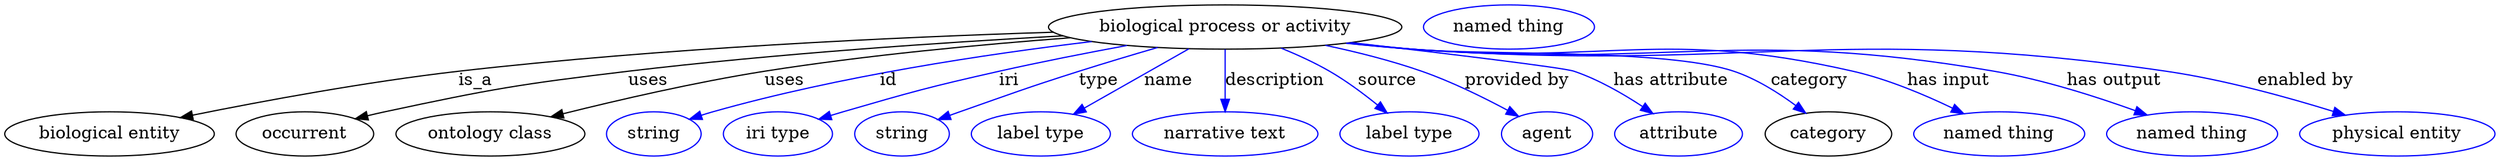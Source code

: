 digraph {
	graph [bb="0,0,2025.4,123"];
	node [label="\N"];
	"biological process or activity"	[height=0.5,
		label="biological process or activity",
		pos="993.14,105",
		width=3.9899];
	"biological entity"	[height=0.5,
		pos="85.142,18",
		width=2.3651];
	"biological process or activity" -> "biological entity"	[label=is_a,
		lp="383.14,61.5",
		pos="e,142.77,31.251 853.34,100.79 726.62,96.784 534.88,87.977 369.14,69 294.65,60.471 210.13,44.81 152.8,33.28"];
	occurrent	[height=0.5,
		pos="244.14,18",
		width=1.5526];
	"biological process or activity" -> occurrent	[label=uses,
		lp="523.64,61.5",
		pos="e,285.27,30.358 861.33,97.838 763.39,92.451 626.63,83.229 507.14,69 418.55,58.451 396.39,54.639 309.14,36 304.54,35.016 299.77,33.92 \
295,32.771"];
	"ontology class"	[height=0.5,
		pos="395.14,18",
		width=2.1304];
	"biological process or activity" -> "ontology class"	[label=uses,
		lp="634.64,61.5",
		pos="e,444.39,31.943 867.22,96.271 794.19,90.787 700.65,82.046 618.14,69 562.03,60.128 498.94,45.541 454.21,34.406"];
	id	[color=blue,
		height=0.5,
		label=string,
		pos="528.14,18",
		width=1.0652];
	"biological process or activity" -> id	[color=blue,
		label=id,
		lp="719.14,61.5",
		pos="e,557.14,29.948 884.54,93.17 799.5,83.051 678.84,65.057 576.14,36 573.04,35.121 569.84,34.148 566.65,33.124",
		style=solid];
	iri	[color=blue,
		height=0.5,
		label="iri type",
		pos="629.14,18",
		width=1.2277];
	"biological process or activity" -> iri	[color=blue,
		label=iri,
		lp="817.14,61.5",
		pos="e,662.77,29.865 913.2,90.02 880.79,84.035 843.08,76.663 809.14,69 752.68,56.251 738.77,52.03 683.14,36 679.63,34.988 676,33.911 \
672.36,32.81",
		style=solid];
	type	[color=blue,
		height=0.5,
		label=string,
		pos="730.14,18",
		width=1.0652];
	"biological process or activity" -> type	[color=blue,
		label=type,
		lp="890.14,61.5",
		pos="e,759.45,29.697 938.2,88.36 918,82.475 894.98,75.605 874.14,69 830.73,55.239 820.11,51.079 777.14,36 774.46,35.057 771.69,34.077 \
768.9,33.084",
		style=solid];
	name	[color=blue,
		height=0.5,
		label="label type",
		pos="843.14,18",
		width=1.5707];
	"biological process or activity" -> name	[color=blue,
		label=name,
		lp="947.14,61.5",
		pos="e,869.7,34.049 963.51,87.207 939.07,73.357 904.33,53.674 878.45,39.01",
		style=solid];
	description	[color=blue,
		height=0.5,
		label="narrative text",
		pos="993.14,18",
		width=2.0943];
	"biological process or activity" -> description	[color=blue,
		label=description,
		lp="1033.6,61.5",
		pos="e,993.14,36.175 993.14,86.799 993.14,75.163 993.14,59.548 993.14,46.237",
		style=solid];
	source	[color=blue,
		height=0.5,
		label="label type",
		pos="1143.1,18",
		width=1.5707];
	"biological process or activity" -> source	[color=blue,
		label=source,
		lp="1125.1,61.5",
		pos="e,1125,35.051 1038.8,87.809 1051.8,82.489 1065.8,76.096 1078.1,69 1091.7,61.158 1105.7,50.798 1117.1,41.543",
		style=solid];
	"provided by"	[color=blue,
		height=0.5,
		label=agent,
		pos="1255.1,18",
		width=1.0291];
	"biological process or activity" -> "provided by"	[color=blue,
		label="provided by",
		lp="1230.6,61.5",
		pos="e,1231.9,32.385 1074.8,90.092 1100.2,84.708 1128.2,77.708 1153.1,69 1177.4,60.534 1203.4,47.726 1223.1,37.192",
		style=solid];
	"has attribute"	[color=blue,
		height=0.5,
		label=attribute,
		pos="1362.1,18",
		width=1.4443];
	"biological process or activity" -> "has attribute"	[color=blue,
		label="has attribute",
		lp="1356.1,61.5",
		pos="e,1341.3,34.549 1095.5,92.372 1173.3,83.38 1268.4,71.978 1277.1,69 1296.8,62.331 1316.9,50.768 1332.6,40.441",
		style=solid];
	category	[height=0.5,
		pos="1483.1,18",
		width=1.4263];
	"biological process or activity" -> category	[color=blue,
		label=category,
		lp="1468.6,61.5",
		pos="e,1464.9,34.921 1094.1,92.101 1111.1,90.268 1128.6,88.491 1145.1,87 1203.3,81.755 1351.8,87.649 1407.1,69 1425.1,62.94 1442.9,51.564 \
1456.8,41.193",
		style=solid];
	"has input"	[color=blue,
		height=0.5,
		label="named thing",
		pos="1622.1,18",
		width=1.9318];
	"biological process or activity" -> "has input"	[color=blue,
		label="has input",
		lp="1581.6,61.5",
		pos="e,1593.5,34.498 1092.8,91.969 1110.2,90.118 1128.2,88.371 1145.1,87 1224.8,80.558 1426.3,86.856 1504.1,69 1532,62.603 1561.7,50.012 \
1584.3,39.066",
		style=solid];
	"has output"	[color=blue,
		height=0.5,
		label="named thing",
		pos="1779.1,18",
		width=1.9318];
	"biological process or activity" -> "has output"	[color=blue,
		label="has output",
		lp="1716.6,61.5",
		pos="e,1742.6,33.455 1092,91.882 1109.7,90.017 1127.9,88.288 1145.1,87 1355.4,71.273 1411.4,104.75 1619.1,69 1658.5,62.223 1701.7,48.334 \
1733.2,36.91",
		style=solid];
	"enabled by"	[color=blue,
		height=0.5,
		label="physical entity",
		pos="1946.1,18",
		width=2.2026];
	"biological process or activity" -> "enabled by"	[color=blue,
		label="enabled by",
		lp="1871.6,61.5",
		pos="e,1904,33.272 1091.6,91.8 1109.4,89.932 1127.8,88.222 1145.1,87 1281.3,77.406 1624.1,88.763 1759.1,69 1805.7,62.189 1857.2,47.875 \
1894.4,36.301",
		style=solid];
	"named thing_category"	[color=blue,
		height=0.5,
		label="named thing",
		pos="1224.1,105",
		width=1.9318];
}
